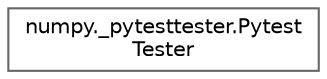 digraph "Graphical Class Hierarchy"
{
 // LATEX_PDF_SIZE
  bgcolor="transparent";
  edge [fontname=Helvetica,fontsize=10,labelfontname=Helvetica,labelfontsize=10];
  node [fontname=Helvetica,fontsize=10,shape=box,height=0.2,width=0.4];
  rankdir="LR";
  Node0 [id="Node000000",label="numpy._pytesttester.Pytest\lTester",height=0.2,width=0.4,color="grey40", fillcolor="white", style="filled",URL="$d0/da5/classnumpy_1_1__pytesttester_1_1PytestTester.html",tooltip=" "];
}
